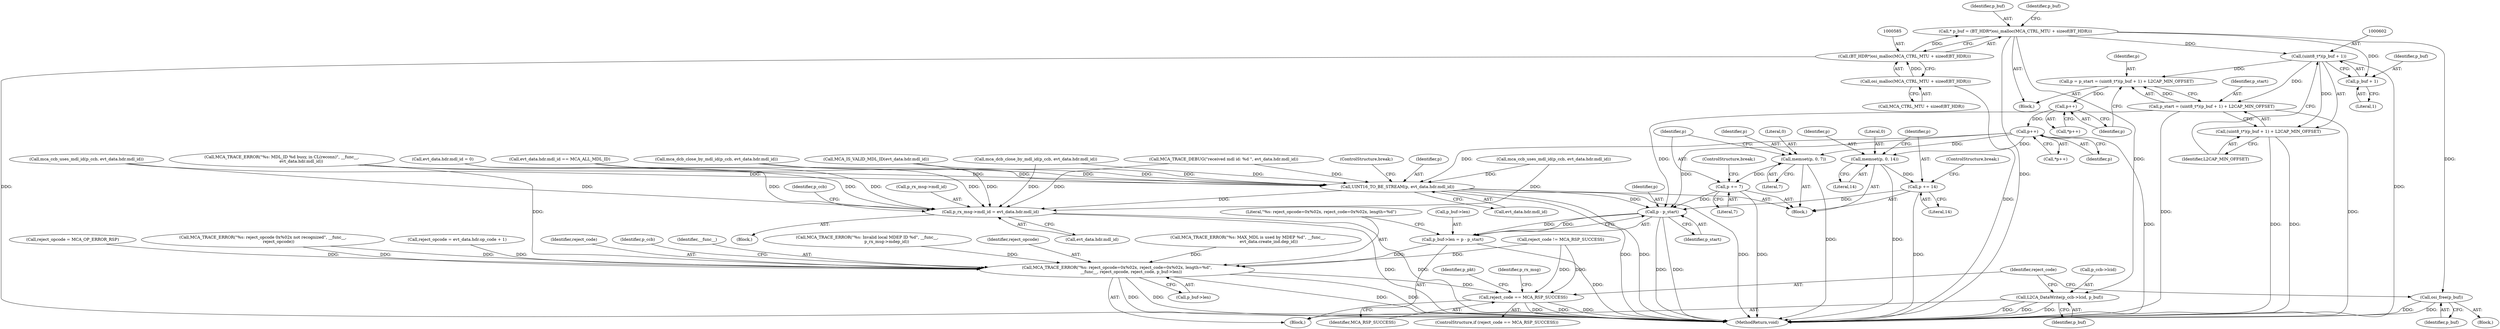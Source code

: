 digraph "0_Android_5216e6120160b28d76e9ee4dff9995e772647511@integer" {
"1000582" [label="(Call,* p_buf = (BT_HDR*)osi_malloc(MCA_CTRL_MTU + sizeof(BT_HDR)))"];
"1000584" [label="(Call,(BT_HDR*)osi_malloc(MCA_CTRL_MTU + sizeof(BT_HDR)))"];
"1000586" [label="(Call,osi_malloc(MCA_CTRL_MTU + sizeof(BT_HDR)))"];
"1000601" [label="(Call,(uint8_t*)(p_buf + 1))"];
"1000596" [label="(Call,p = p_start = (uint8_t*)(p_buf + 1) + L2CAP_MIN_OFFSET)"];
"1000609" [label="(Call,p++)"];
"1000614" [label="(Call,p++)"];
"1000629" [label="(Call,UINT16_TO_BE_STREAM(p, evt_data.hdr.mdl_id))"];
"1000671" [label="(Call,p - p_start)"];
"1000667" [label="(Call,p_buf->len = p - p_start)"];
"1000674" [label="(Call,MCA_TRACE_ERROR(\"%s: reject_opcode=0x%02x, reject_code=0x%02x, length=%d\",\n                      __func__, reject_opcode, reject_code, p_buf->len))"];
"1000692" [label="(Call,reject_code == MCA_RSP_SUCCESS)"];
"1000705" [label="(Call,p_rx_msg->mdl_id = evt_data.hdr.mdl_id)"];
"1000638" [label="(Call,memset(p, 0, 7))"];
"1000642" [label="(Call,p += 7)"];
"1000647" [label="(Call,memset(p, 0, 14))"];
"1000651" [label="(Call,p += 14)"];
"1000598" [label="(Call,p_start = (uint8_t*)(p_buf + 1) + L2CAP_MIN_OFFSET)"];
"1000600" [label="(Call,(uint8_t*)(p_buf + 1) + L2CAP_MIN_OFFSET)"];
"1000603" [label="(Call,p_buf + 1)"];
"1000682" [label="(Call,L2CA_DataWrite(p_ccb->lcid, p_buf))"];
"1000689" [label="(Call,osi_free(p_buf))"];
"1000605" [label="(Literal,1)"];
"1000649" [label="(Literal,0)"];
"1000686" [label="(Identifier,p_buf)"];
"1000638" [label="(Call,memset(p, 0, 7))"];
"1000693" [label="(Identifier,reject_code)"];
"1000672" [label="(Identifier,p)"];
"1000606" [label="(Identifier,L2CAP_MIN_OFFSET)"];
"1000689" [label="(Call,osi_free(p_buf))"];
"1000640" [label="(Literal,0)"];
"1000537" [label="(Call,MCA_TRACE_ERROR(\"%s: MDL_ID %d busy, in CL(reconn)\", __func__,\n                              evt_data.hdr.mdl_id))"];
"1000674" [label="(Call,MCA_TRACE_ERROR(\"%s: reject_opcode=0x%02x, reject_code=0x%02x, length=%d\",\n                      __func__, reject_opcode, reject_code, p_buf->len))"];
"1000608" [label="(Call,*p++)"];
"1000645" [label="(ControlStructure,break;)"];
"1000636" [label="(ControlStructure,break;)"];
"1000647" [label="(Call,memset(p, 0, 14))"];
"1000601" [label="(Call,(uint8_t*)(p_buf + 1))"];
"1000668" [label="(Call,p_buf->len)"];
"1000584" [label="(Call,(BT_HDR*)osi_malloc(MCA_CTRL_MTU + sizeof(BT_HDR)))"];
"1000603" [label="(Call,p_buf + 1)"];
"1000181" [label="(Call,reject_opcode = evt_data.hdr.op_code + 1)"];
"1000600" [label="(Call,(uint8_t*)(p_buf + 1) + L2CAP_MIN_OFFSET)"];
"1000641" [label="(Literal,7)"];
"1000629" [label="(Call,UINT16_TO_BE_STREAM(p, evt_data.hdr.mdl_id))"];
"1000596" [label="(Call,p = p_start = (uint8_t*)(p_buf + 1) + L2CAP_MIN_OFFSET)"];
"1000678" [label="(Identifier,reject_code)"];
"1000716" [label="(Identifier,p_ccb)"];
"1000684" [label="(Identifier,p_ccb)"];
"1000643" [label="(Identifier,p)"];
"1000666" [label="(Block,)"];
"1000691" [label="(ControlStructure,if (reject_code == MCA_RSP_SUCCESS))"];
"1000688" [label="(Block,)"];
"1000676" [label="(Identifier,__func__)"];
"1000555" [label="(Call,mca_dcb_close_by_mdl_id(p_ccb, evt_data.hdr.mdl_id))"];
"1000609" [label="(Call,p++)"];
"1000474" [label="(Call,MCA_TRACE_ERROR(\"%s: Invalid local MDEP ID %d\", __func__,\n                              p_rx_msg->mdep_id))"];
"1000597" [label="(Identifier,p)"];
"1000529" [label="(Call,mca_ccb_uses_mdl_id(p_ccb, evt_data.hdr.mdl_id))"];
"1000610" [label="(Identifier,p)"];
"1000485" [label="(Call,mca_ccb_uses_mdl_id(p_ccb, evt_data.hdr.mdl_id))"];
"1000673" [label="(Identifier,p_start)"];
"1000654" [label="(ControlStructure,break;)"];
"1000639" [label="(Identifier,p)"];
"1000613" [label="(Call,*p++)"];
"1000376" [label="(Call,evt_data.hdr.mdl_id = 0)"];
"1000648" [label="(Identifier,p)"];
"1000677" [label="(Identifier,reject_opcode)"];
"1000515" [label="(Call,MCA_TRACE_ERROR(\"%s: MAX_MDL is used by MDEP %d\", __func__,\n                                evt_data.create_ind.dep_id))"];
"1000740" [label="(Identifier,p_pkt)"];
"1000587" [label="(Call,MCA_CTRL_MTU + sizeof(BT_HDR))"];
"1000682" [label="(Call,L2CA_DataWrite(p_ccb->lcid, p_buf))"];
"1000580" [label="(Block,)"];
"1000690" [label="(Identifier,p_buf)"];
"1000741" [label="(MethodReturn,void)"];
"1000706" [label="(Call,p_rx_msg->mdl_id)"];
"1000698" [label="(Identifier,p_rx_msg)"];
"1000373" [label="(Call,reject_opcode = MCA_OP_ERROR_RSP)"];
"1000667" [label="(Call,p_buf->len = p - p_start)"];
"1000705" [label="(Call,p_rx_msg->mdl_id = evt_data.hdr.mdl_id)"];
"1000583" [label="(Identifier,p_buf)"];
"1000586" [label="(Call,osi_malloc(MCA_CTRL_MTU + sizeof(BT_HDR)))"];
"1000598" [label="(Call,p_start = (uint8_t*)(p_buf + 1) + L2CAP_MIN_OFFSET)"];
"1000593" [label="(Identifier,p_buf)"];
"1000604" [label="(Identifier,p_buf)"];
"1000642" [label="(Call,p += 7)"];
"1000651" [label="(Call,p += 14)"];
"1000631" [label="(Call,evt_data.hdr.mdl_id)"];
"1000695" [label="(Block,)"];
"1000614" [label="(Call,p++)"];
"1000404" [label="(Call,MCA_IS_VALID_MDL_ID(evt_data.hdr.mdl_id))"];
"1000656" [label="(Call,MCA_TRACE_ERROR(\"%s: reject_opcode 0x%02x not recognized\", __func__,\n                        reject_opcode))"];
"1000652" [label="(Identifier,p)"];
"1000599" [label="(Identifier,p_start)"];
"1000644" [label="(Literal,7)"];
"1000495" [label="(Call,mca_dcb_close_by_mdl_id(p_ccb, evt_data.hdr.mdl_id))"];
"1000190" [label="(Call,MCA_TRACE_DEBUG(\"received mdl id: %d \", evt_data.hdr.mdl_id))"];
"1000671" [label="(Call,p - p_start)"];
"1000650" [label="(Literal,14)"];
"1000709" [label="(Call,evt_data.hdr.mdl_id)"];
"1000694" [label="(Identifier,MCA_RSP_SUCCESS)"];
"1000692" [label="(Call,reject_code == MCA_RSP_SUCCESS)"];
"1000623" [label="(Block,)"];
"1000630" [label="(Identifier,p)"];
"1000615" [label="(Identifier,p)"];
"1000683" [label="(Call,p_ccb->lcid)"];
"1000679" [label="(Call,p_buf->len)"];
"1000675" [label="(Literal,\"%s: reject_opcode=0x%02x, reject_code=0x%02x, length=%d\")"];
"1000653" [label="(Literal,14)"];
"1000582" [label="(Call,* p_buf = (BT_HDR*)osi_malloc(MCA_CTRL_MTU + sizeof(BT_HDR)))"];
"1000569" [label="(Call,reject_code != MCA_RSP_SUCCESS)"];
"1000411" [label="(Call,evt_data.hdr.mdl_id == MCA_ALL_MDL_ID)"];
"1000582" -> "1000580"  [label="AST: "];
"1000582" -> "1000584"  [label="CFG: "];
"1000583" -> "1000582"  [label="AST: "];
"1000584" -> "1000582"  [label="AST: "];
"1000593" -> "1000582"  [label="CFG: "];
"1000582" -> "1000741"  [label="DDG: "];
"1000584" -> "1000582"  [label="DDG: "];
"1000582" -> "1000601"  [label="DDG: "];
"1000582" -> "1000603"  [label="DDG: "];
"1000582" -> "1000682"  [label="DDG: "];
"1000582" -> "1000689"  [label="DDG: "];
"1000584" -> "1000586"  [label="CFG: "];
"1000585" -> "1000584"  [label="AST: "];
"1000586" -> "1000584"  [label="AST: "];
"1000584" -> "1000741"  [label="DDG: "];
"1000586" -> "1000584"  [label="DDG: "];
"1000586" -> "1000587"  [label="CFG: "];
"1000587" -> "1000586"  [label="AST: "];
"1000586" -> "1000741"  [label="DDG: "];
"1000601" -> "1000600"  [label="AST: "];
"1000601" -> "1000603"  [label="CFG: "];
"1000602" -> "1000601"  [label="AST: "];
"1000603" -> "1000601"  [label="AST: "];
"1000606" -> "1000601"  [label="CFG: "];
"1000601" -> "1000741"  [label="DDG: "];
"1000601" -> "1000596"  [label="DDG: "];
"1000601" -> "1000598"  [label="DDG: "];
"1000601" -> "1000600"  [label="DDG: "];
"1000596" -> "1000580"  [label="AST: "];
"1000596" -> "1000598"  [label="CFG: "];
"1000597" -> "1000596"  [label="AST: "];
"1000598" -> "1000596"  [label="AST: "];
"1000610" -> "1000596"  [label="CFG: "];
"1000598" -> "1000596"  [label="DDG: "];
"1000596" -> "1000609"  [label="DDG: "];
"1000609" -> "1000608"  [label="AST: "];
"1000609" -> "1000610"  [label="CFG: "];
"1000610" -> "1000609"  [label="AST: "];
"1000608" -> "1000609"  [label="CFG: "];
"1000609" -> "1000614"  [label="DDG: "];
"1000614" -> "1000613"  [label="AST: "];
"1000614" -> "1000615"  [label="CFG: "];
"1000615" -> "1000614"  [label="AST: "];
"1000613" -> "1000614"  [label="CFG: "];
"1000614" -> "1000741"  [label="DDG: "];
"1000614" -> "1000629"  [label="DDG: "];
"1000614" -> "1000638"  [label="DDG: "];
"1000614" -> "1000647"  [label="DDG: "];
"1000614" -> "1000671"  [label="DDG: "];
"1000629" -> "1000623"  [label="AST: "];
"1000629" -> "1000631"  [label="CFG: "];
"1000630" -> "1000629"  [label="AST: "];
"1000631" -> "1000629"  [label="AST: "];
"1000636" -> "1000629"  [label="CFG: "];
"1000629" -> "1000741"  [label="DDG: "];
"1000629" -> "1000741"  [label="DDG: "];
"1000629" -> "1000741"  [label="DDG: "];
"1000537" -> "1000629"  [label="DDG: "];
"1000376" -> "1000629"  [label="DDG: "];
"1000404" -> "1000629"  [label="DDG: "];
"1000529" -> "1000629"  [label="DDG: "];
"1000495" -> "1000629"  [label="DDG: "];
"1000411" -> "1000629"  [label="DDG: "];
"1000555" -> "1000629"  [label="DDG: "];
"1000485" -> "1000629"  [label="DDG: "];
"1000190" -> "1000629"  [label="DDG: "];
"1000629" -> "1000671"  [label="DDG: "];
"1000629" -> "1000705"  [label="DDG: "];
"1000671" -> "1000667"  [label="AST: "];
"1000671" -> "1000673"  [label="CFG: "];
"1000672" -> "1000671"  [label="AST: "];
"1000673" -> "1000671"  [label="AST: "];
"1000667" -> "1000671"  [label="CFG: "];
"1000671" -> "1000741"  [label="DDG: "];
"1000671" -> "1000741"  [label="DDG: "];
"1000671" -> "1000667"  [label="DDG: "];
"1000671" -> "1000667"  [label="DDG: "];
"1000642" -> "1000671"  [label="DDG: "];
"1000651" -> "1000671"  [label="DDG: "];
"1000598" -> "1000671"  [label="DDG: "];
"1000667" -> "1000666"  [label="AST: "];
"1000668" -> "1000667"  [label="AST: "];
"1000675" -> "1000667"  [label="CFG: "];
"1000667" -> "1000741"  [label="DDG: "];
"1000667" -> "1000674"  [label="DDG: "];
"1000674" -> "1000666"  [label="AST: "];
"1000674" -> "1000679"  [label="CFG: "];
"1000675" -> "1000674"  [label="AST: "];
"1000676" -> "1000674"  [label="AST: "];
"1000677" -> "1000674"  [label="AST: "];
"1000678" -> "1000674"  [label="AST: "];
"1000679" -> "1000674"  [label="AST: "];
"1000684" -> "1000674"  [label="CFG: "];
"1000674" -> "1000741"  [label="DDG: "];
"1000674" -> "1000741"  [label="DDG: "];
"1000674" -> "1000741"  [label="DDG: "];
"1000674" -> "1000741"  [label="DDG: "];
"1000474" -> "1000674"  [label="DDG: "];
"1000656" -> "1000674"  [label="DDG: "];
"1000656" -> "1000674"  [label="DDG: "];
"1000537" -> "1000674"  [label="DDG: "];
"1000515" -> "1000674"  [label="DDG: "];
"1000181" -> "1000674"  [label="DDG: "];
"1000373" -> "1000674"  [label="DDG: "];
"1000569" -> "1000674"  [label="DDG: "];
"1000674" -> "1000692"  [label="DDG: "];
"1000692" -> "1000691"  [label="AST: "];
"1000692" -> "1000694"  [label="CFG: "];
"1000693" -> "1000692"  [label="AST: "];
"1000694" -> "1000692"  [label="AST: "];
"1000698" -> "1000692"  [label="CFG: "];
"1000740" -> "1000692"  [label="CFG: "];
"1000692" -> "1000741"  [label="DDG: "];
"1000692" -> "1000741"  [label="DDG: "];
"1000692" -> "1000741"  [label="DDG: "];
"1000569" -> "1000692"  [label="DDG: "];
"1000569" -> "1000692"  [label="DDG: "];
"1000705" -> "1000695"  [label="AST: "];
"1000705" -> "1000709"  [label="CFG: "];
"1000706" -> "1000705"  [label="AST: "];
"1000709" -> "1000705"  [label="AST: "];
"1000716" -> "1000705"  [label="CFG: "];
"1000705" -> "1000741"  [label="DDG: "];
"1000705" -> "1000741"  [label="DDG: "];
"1000537" -> "1000705"  [label="DDG: "];
"1000376" -> "1000705"  [label="DDG: "];
"1000404" -> "1000705"  [label="DDG: "];
"1000495" -> "1000705"  [label="DDG: "];
"1000411" -> "1000705"  [label="DDG: "];
"1000555" -> "1000705"  [label="DDG: "];
"1000529" -> "1000705"  [label="DDG: "];
"1000485" -> "1000705"  [label="DDG: "];
"1000190" -> "1000705"  [label="DDG: "];
"1000638" -> "1000623"  [label="AST: "];
"1000638" -> "1000641"  [label="CFG: "];
"1000639" -> "1000638"  [label="AST: "];
"1000640" -> "1000638"  [label="AST: "];
"1000641" -> "1000638"  [label="AST: "];
"1000643" -> "1000638"  [label="CFG: "];
"1000638" -> "1000741"  [label="DDG: "];
"1000638" -> "1000642"  [label="DDG: "];
"1000642" -> "1000623"  [label="AST: "];
"1000642" -> "1000644"  [label="CFG: "];
"1000643" -> "1000642"  [label="AST: "];
"1000644" -> "1000642"  [label="AST: "];
"1000645" -> "1000642"  [label="CFG: "];
"1000642" -> "1000741"  [label="DDG: "];
"1000647" -> "1000623"  [label="AST: "];
"1000647" -> "1000650"  [label="CFG: "];
"1000648" -> "1000647"  [label="AST: "];
"1000649" -> "1000647"  [label="AST: "];
"1000650" -> "1000647"  [label="AST: "];
"1000652" -> "1000647"  [label="CFG: "];
"1000647" -> "1000741"  [label="DDG: "];
"1000647" -> "1000651"  [label="DDG: "];
"1000651" -> "1000623"  [label="AST: "];
"1000651" -> "1000653"  [label="CFG: "];
"1000652" -> "1000651"  [label="AST: "];
"1000653" -> "1000651"  [label="AST: "];
"1000654" -> "1000651"  [label="CFG: "];
"1000651" -> "1000741"  [label="DDG: "];
"1000598" -> "1000600"  [label="CFG: "];
"1000599" -> "1000598"  [label="AST: "];
"1000600" -> "1000598"  [label="AST: "];
"1000598" -> "1000741"  [label="DDG: "];
"1000598" -> "1000741"  [label="DDG: "];
"1000600" -> "1000606"  [label="CFG: "];
"1000606" -> "1000600"  [label="AST: "];
"1000600" -> "1000741"  [label="DDG: "];
"1000600" -> "1000741"  [label="DDG: "];
"1000603" -> "1000605"  [label="CFG: "];
"1000604" -> "1000603"  [label="AST: "];
"1000605" -> "1000603"  [label="AST: "];
"1000682" -> "1000666"  [label="AST: "];
"1000682" -> "1000686"  [label="CFG: "];
"1000683" -> "1000682"  [label="AST: "];
"1000686" -> "1000682"  [label="AST: "];
"1000693" -> "1000682"  [label="CFG: "];
"1000682" -> "1000741"  [label="DDG: "];
"1000682" -> "1000741"  [label="DDG: "];
"1000682" -> "1000741"  [label="DDG: "];
"1000689" -> "1000688"  [label="AST: "];
"1000689" -> "1000690"  [label="CFG: "];
"1000690" -> "1000689"  [label="AST: "];
"1000693" -> "1000689"  [label="CFG: "];
"1000689" -> "1000741"  [label="DDG: "];
"1000689" -> "1000741"  [label="DDG: "];
}
